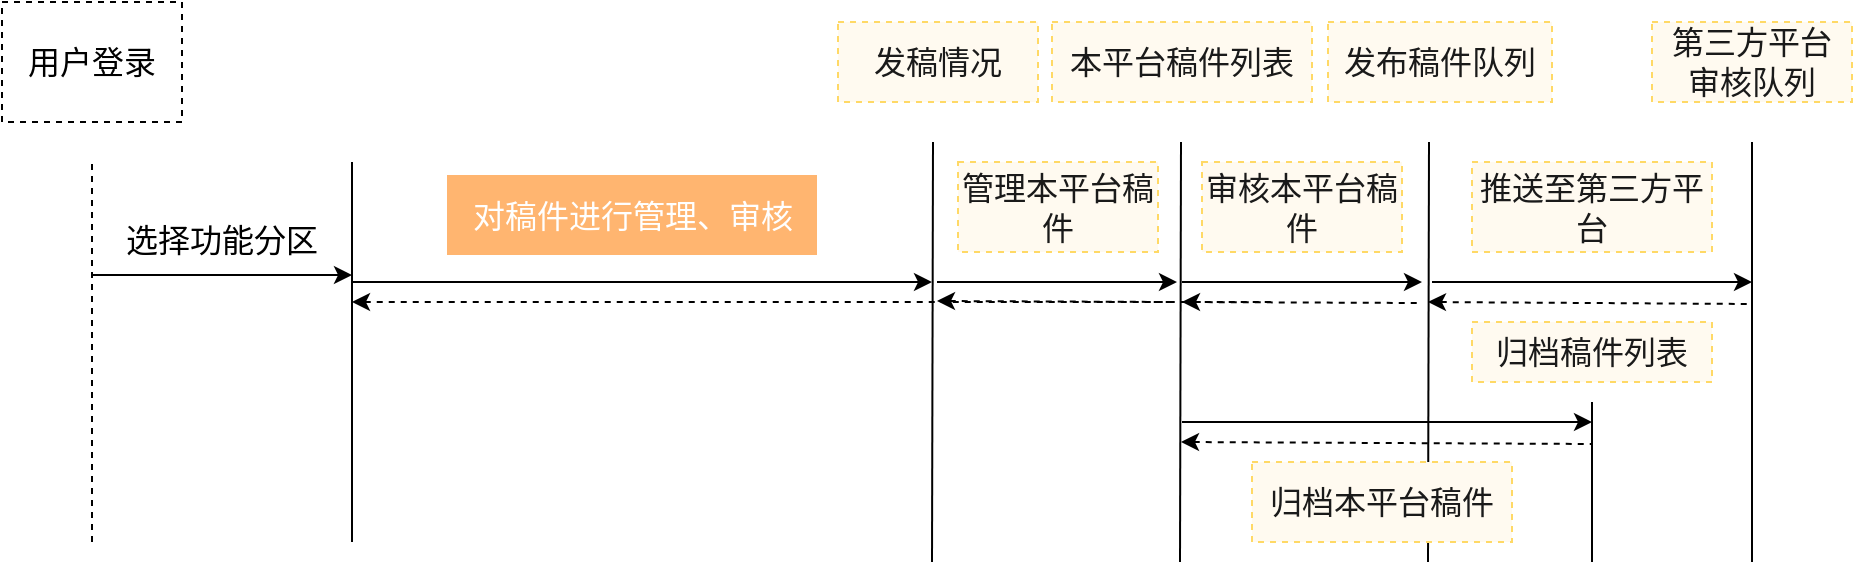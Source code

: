 <mxfile version="11.3.0" type="device" pages="1"><diagram id="HLeTLPxQHlJPXq3hG5YK" name="Page-1"><mxGraphModel dx="1656" dy="951" grid="1" gridSize="10" guides="1" tooltips="1" connect="1" arrows="1" fold="1" page="1" pageScale="1" pageWidth="827" pageHeight="1169" math="0" shadow="0"><root><mxCell id="0"/><mxCell id="1" parent="0"/><mxCell id="O4UMlJO7VJdOk5DAxWLD-2" value="" style="endArrow=none;html=1;fillColor=#1ba1e2;strokeColor=#000000;fontSize=16;" parent="1" edge="1"><mxGeometry width="50" height="50" relative="1" as="geometry"><mxPoint x="748" y="660" as="sourcePoint"/><mxPoint x="748.5" y="450" as="targetPoint"/></mxGeometry></mxCell><mxCell id="JBw9uPX-bLe68wLzSXSp-1" value="" style="endArrow=none;html=1;dashed=1;fontSize=16;" parent="1" edge="1"><mxGeometry width="50" height="50" relative="1" as="geometry"><mxPoint x="80" y="650" as="sourcePoint"/><mxPoint x="80" y="460" as="targetPoint"/></mxGeometry></mxCell><mxCell id="JBw9uPX-bLe68wLzSXSp-3" value="用户登录" style="rounded=0;whiteSpace=wrap;html=1;dashed=1;fontSize=16;" parent="1" vertex="1"><mxGeometry x="35" y="380" width="90" height="60" as="geometry"/></mxCell><mxCell id="JBw9uPX-bLe68wLzSXSp-61" value="" style="endArrow=none;html=1;fontSize=16;" parent="1" edge="1"><mxGeometry width="50" height="50" relative="1" as="geometry"><mxPoint x="210" y="650" as="sourcePoint"/><mxPoint x="210" y="460" as="targetPoint"/></mxGeometry></mxCell><mxCell id="JBw9uPX-bLe68wLzSXSp-62" value="" style="endArrow=classic;html=1;fontSize=16;" parent="1" edge="1"><mxGeometry width="50" height="50" relative="1" as="geometry"><mxPoint x="80.0" y="516.5" as="sourcePoint"/><mxPoint x="210" y="516.5" as="targetPoint"/></mxGeometry></mxCell><mxCell id="JBw9uPX-bLe68wLzSXSp-63" value="选择功能分区" style="text;html=1;strokeColor=none;fillColor=none;align=center;verticalAlign=middle;whiteSpace=wrap;rounded=0;dashed=1;fontSize=16;" parent="1" vertex="1"><mxGeometry x="80" y="486.5" width="130" height="24" as="geometry"/></mxCell><mxCell id="JBw9uPX-bLe68wLzSXSp-72" value="" style="endArrow=none;html=1;fillColor=#1ba1e2;strokeColor=#000000;fontSize=16;" parent="1" edge="1"><mxGeometry width="50" height="50" relative="1" as="geometry"><mxPoint x="500" y="660" as="sourcePoint"/><mxPoint x="500.5" y="450" as="targetPoint"/></mxGeometry></mxCell><mxCell id="JBw9uPX-bLe68wLzSXSp-73" value="发稿情况" style="text;html=1;strokeColor=#FFD966;fillColor=#FFFAF0;align=center;verticalAlign=middle;whiteSpace=wrap;rounded=0;dashed=1;fontColor=#1A1A1A;fontSize=16;" parent="1" vertex="1"><mxGeometry x="453" y="390" width="100" height="40" as="geometry"/></mxCell><mxCell id="JBw9uPX-bLe68wLzSXSp-74" value="" style="endArrow=classic;html=1;fontSize=16;" parent="1" edge="1"><mxGeometry width="50" height="50" relative="1" as="geometry"><mxPoint x="210" y="520" as="sourcePoint"/><mxPoint x="500" y="520" as="targetPoint"/></mxGeometry></mxCell><mxCell id="JBw9uPX-bLe68wLzSXSp-75" value="对稿件进行管理、审核" style="text;html=1;align=center;verticalAlign=middle;whiteSpace=wrap;rounded=0;dashed=1;fillColor=#FFB570;strokeColor=none;fontSize=16;fontColor=#FFFFFF;" parent="1" vertex="1"><mxGeometry x="257.5" y="466.5" width="185" height="40" as="geometry"/></mxCell><mxCell id="JBw9uPX-bLe68wLzSXSp-76" value="" style="endArrow=none;html=1;startArrow=classic;startFill=1;endFill=0;dashed=1;fontSize=16;" parent="1" edge="1"><mxGeometry width="50" height="50" relative="1" as="geometry"><mxPoint x="210" y="530" as="sourcePoint"/><mxPoint x="670" y="530" as="targetPoint"/></mxGeometry></mxCell><mxCell id="JBw9uPX-bLe68wLzSXSp-78" value="本平台稿件列表" style="text;html=1;strokeColor=#FFD966;fillColor=#FFFAF0;align=center;verticalAlign=middle;whiteSpace=wrap;rounded=0;dashed=1;fontColor=#1A1A1A;fontSize=16;" parent="1" vertex="1"><mxGeometry x="560" y="390" width="130" height="40" as="geometry"/></mxCell><mxCell id="JBw9uPX-bLe68wLzSXSp-79" value="" style="endArrow=classic;html=1;fontSize=16;" parent="1" edge="1"><mxGeometry width="50" height="50" relative="1" as="geometry"><mxPoint x="502.5" y="520" as="sourcePoint"/><mxPoint x="622.5" y="520" as="targetPoint"/></mxGeometry></mxCell><mxCell id="JBw9uPX-bLe68wLzSXSp-80" value="" style="endArrow=none;html=1;startArrow=classic;startFill=1;endFill=0;dashed=1;fontSize=16;" parent="1" edge="1"><mxGeometry width="50" height="50" relative="1" as="geometry"><mxPoint x="502.5" y="529.5" as="sourcePoint"/><mxPoint x="622.5" y="530" as="targetPoint"/></mxGeometry></mxCell><mxCell id="JBw9uPX-bLe68wLzSXSp-81" value="管理本平台稿件" style="text;html=1;strokeColor=#FFD966;fillColor=#FFFAF0;align=center;verticalAlign=middle;whiteSpace=wrap;rounded=0;dashed=1;fontColor=#1A1A1A;fontSize=16;" parent="1" vertex="1"><mxGeometry x="513" y="460" width="100" height="45" as="geometry"/></mxCell><mxCell id="JBw9uPX-bLe68wLzSXSp-83" value="发布稿件队列" style="text;html=1;strokeColor=#FFD966;fillColor=#FFFAF0;align=center;verticalAlign=middle;whiteSpace=wrap;rounded=0;dashed=1;fontColor=#1A1A1A;fontSize=16;" parent="1" vertex="1"><mxGeometry x="698" y="390" width="112" height="40" as="geometry"/></mxCell><mxCell id="JBw9uPX-bLe68wLzSXSp-84" value="" style="endArrow=none;html=1;fillColor=#1ba1e2;strokeColor=#000000;fontSize=16;" parent="1" edge="1"><mxGeometry width="50" height="50" relative="1" as="geometry"><mxPoint x="830" y="660" as="sourcePoint"/><mxPoint x="830" y="580" as="targetPoint"/></mxGeometry></mxCell><mxCell id="JBw9uPX-bLe68wLzSXSp-86" value="审核本平台稿件" style="text;html=1;strokeColor=#FFD966;fillColor=#FFFAF0;align=center;verticalAlign=middle;whiteSpace=wrap;rounded=0;dashed=1;fontColor=#1A1A1A;fontSize=16;" parent="1" vertex="1"><mxGeometry x="635" y="460" width="100" height="45" as="geometry"/></mxCell><mxCell id="JBw9uPX-bLe68wLzSXSp-87" value="" style="endArrow=classic;html=1;fontSize=16;" parent="1" edge="1"><mxGeometry width="50" height="50" relative="1" as="geometry"><mxPoint x="625.0" y="520" as="sourcePoint"/><mxPoint x="745.0" y="520" as="targetPoint"/></mxGeometry></mxCell><mxCell id="JBw9uPX-bLe68wLzSXSp-88" value="归档本平台稿件" style="text;html=1;strokeColor=#FFD966;fillColor=#FFFAF0;align=center;verticalAlign=middle;whiteSpace=wrap;rounded=0;dashed=1;fontColor=#1A1A1A;fontSize=16;" parent="1" vertex="1"><mxGeometry x="660" y="610" width="130" height="40" as="geometry"/></mxCell><mxCell id="JBw9uPX-bLe68wLzSXSp-89" value="" style="endArrow=classic;html=1;fontSize=16;" parent="1" edge="1"><mxGeometry width="50" height="50" relative="1" as="geometry"><mxPoint x="625.0" y="590" as="sourcePoint"/><mxPoint x="830" y="590" as="targetPoint"/></mxGeometry></mxCell><mxCell id="JBw9uPX-bLe68wLzSXSp-90" value="" style="endArrow=none;html=1;startArrow=classic;startFill=1;endFill=0;dashed=1;fontSize=16;" parent="1" edge="1"><mxGeometry width="50" height="50" relative="1" as="geometry"><mxPoint x="625.0" y="530.0" as="sourcePoint"/><mxPoint x="745.0" y="530.5" as="targetPoint"/></mxGeometry></mxCell><mxCell id="JBw9uPX-bLe68wLzSXSp-91" value="" style="endArrow=none;html=1;startArrow=classic;startFill=1;endFill=0;dashed=1;fontSize=16;" parent="1" edge="1"><mxGeometry width="50" height="50" relative="1" as="geometry"><mxPoint x="624.5" y="600.0" as="sourcePoint"/><mxPoint x="830" y="601" as="targetPoint"/></mxGeometry></mxCell><mxCell id="JBw9uPX-bLe68wLzSXSp-92" value="" style="endArrow=none;html=1;fillColor=#1ba1e2;strokeColor=#000000;fontSize=16;" parent="1" edge="1"><mxGeometry width="50" height="50" relative="1" as="geometry"><mxPoint x="910" y="660" as="sourcePoint"/><mxPoint x="910.0" y="450" as="targetPoint"/></mxGeometry></mxCell><mxCell id="JBw9uPX-bLe68wLzSXSp-93" value="第三方平台&lt;br style=&quot;font-size: 16px;&quot;&gt;审核队列" style="text;html=1;strokeColor=#FFD966;fillColor=#FFFAF0;align=center;verticalAlign=middle;whiteSpace=wrap;rounded=0;dashed=1;fontColor=#1A1A1A;fontSize=16;" parent="1" vertex="1"><mxGeometry x="860" y="390" width="100" height="40" as="geometry"/></mxCell><mxCell id="JBw9uPX-bLe68wLzSXSp-85" value="归档稿件列表" style="text;html=1;strokeColor=#FFD966;fillColor=#FFFAF0;align=center;verticalAlign=middle;whiteSpace=wrap;rounded=0;dashed=1;fontColor=#1A1A1A;fontSize=16;" parent="1" vertex="1"><mxGeometry x="770" y="540" width="120" height="30" as="geometry"/></mxCell><mxCell id="JBw9uPX-bLe68wLzSXSp-94" value="推送至第三方平台" style="text;html=1;strokeColor=#FFD966;fillColor=#FFFAF0;align=center;verticalAlign=middle;whiteSpace=wrap;rounded=0;dashed=1;fontColor=#1A1A1A;fontSize=16;" parent="1" vertex="1"><mxGeometry x="770" y="460" width="120" height="45" as="geometry"/></mxCell><mxCell id="JBw9uPX-bLe68wLzSXSp-95" value="" style="endArrow=classic;html=1;fontSize=16;" parent="1" edge="1"><mxGeometry width="50" height="50" relative="1" as="geometry"><mxPoint x="750.0" y="520" as="sourcePoint"/><mxPoint x="910" y="520" as="targetPoint"/></mxGeometry></mxCell><mxCell id="JBw9uPX-bLe68wLzSXSp-96" value="" style="endArrow=none;html=1;startArrow=classic;startFill=1;endFill=0;dashed=1;fontSize=16;" parent="1" edge="1"><mxGeometry width="50" height="50" relative="1" as="geometry"><mxPoint x="748.0" y="530.0" as="sourcePoint"/><mxPoint x="910" y="531" as="targetPoint"/></mxGeometry></mxCell><mxCell id="O4UMlJO7VJdOk5DAxWLD-1" value="" style="endArrow=none;html=1;fillColor=#1ba1e2;strokeColor=#000000;fontSize=16;" parent="1" edge="1"><mxGeometry width="50" height="50" relative="1" as="geometry"><mxPoint x="624" y="660" as="sourcePoint"/><mxPoint x="624.5" y="450" as="targetPoint"/></mxGeometry></mxCell></root></mxGraphModel></diagram></mxfile>